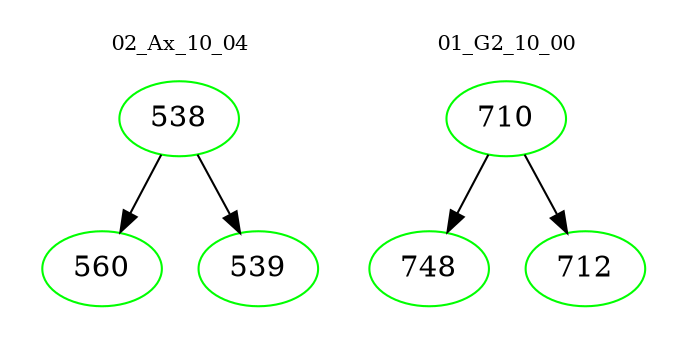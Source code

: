 digraph{
subgraph cluster_0 {
color = white
label = "02_Ax_10_04";
fontsize=10;
T0_538 [label="538", color="green"]
T0_538 -> T0_560 [color="black"]
T0_560 [label="560", color="green"]
T0_538 -> T0_539 [color="black"]
T0_539 [label="539", color="green"]
}
subgraph cluster_1 {
color = white
label = "01_G2_10_00";
fontsize=10;
T1_710 [label="710", color="green"]
T1_710 -> T1_748 [color="black"]
T1_748 [label="748", color="green"]
T1_710 -> T1_712 [color="black"]
T1_712 [label="712", color="green"]
}
}
